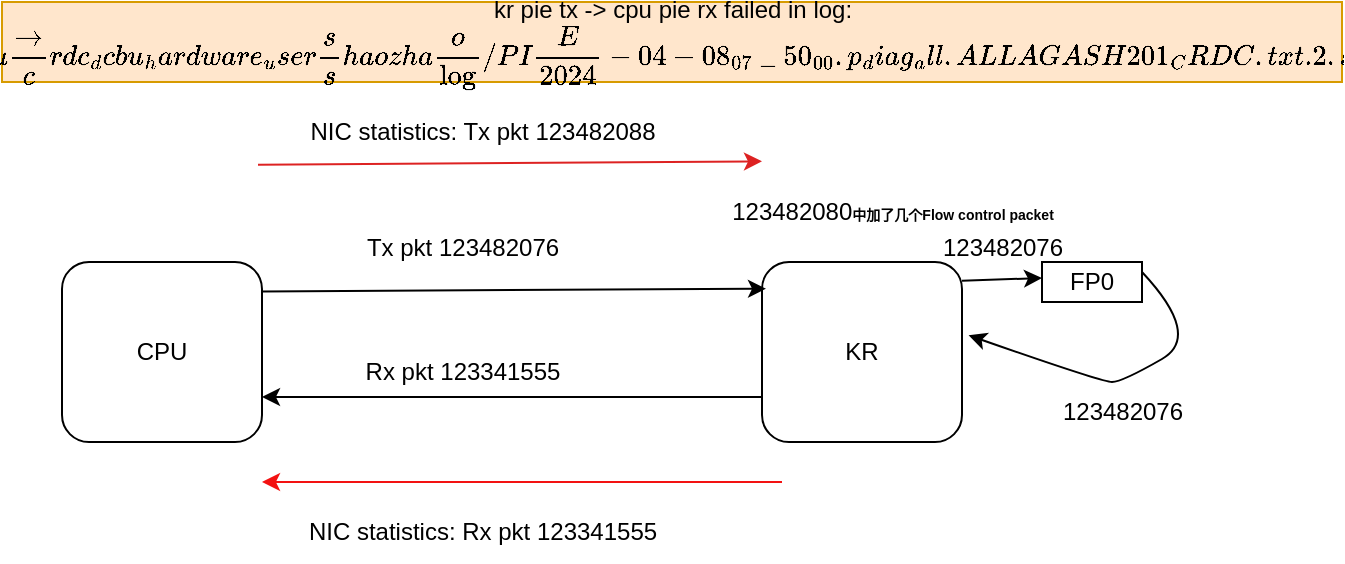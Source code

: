 <mxfile version="24.2.3" type="github">
  <diagram name="Page-1" id="u_pnvPtsbzNKZE1sGwYH">
    <mxGraphModel dx="1026" dy="471" grid="1" gridSize="10" guides="1" tooltips="1" connect="1" arrows="1" fold="1" page="1" pageScale="1" pageWidth="850" pageHeight="1100" math="0" shadow="0">
      <root>
        <mxCell id="0" />
        <mxCell id="1" parent="0" />
        <mxCell id="p6ehjm4Pf0uClENmYK24-1" value="CPU" style="rounded=1;whiteSpace=wrap;html=1;" parent="1" vertex="1">
          <mxGeometry x="100" y="160" width="100" height="90" as="geometry" />
        </mxCell>
        <mxCell id="p6ehjm4Pf0uClENmYK24-2" value="KR" style="rounded=1;whiteSpace=wrap;html=1;" parent="1" vertex="1">
          <mxGeometry x="450" y="160" width="100" height="90" as="geometry" />
        </mxCell>
        <mxCell id="p6ehjm4Pf0uClENmYK24-3" value="" style="endArrow=classic;html=1;rounded=0;entryX=0.02;entryY=0.148;entryDx=0;entryDy=0;entryPerimeter=0;" parent="1" target="p6ehjm4Pf0uClENmYK24-2" edge="1">
          <mxGeometry width="50" height="50" relative="1" as="geometry">
            <mxPoint x="200" y="174.7" as="sourcePoint" />
            <mxPoint x="448" y="140.0" as="targetPoint" />
          </mxGeometry>
        </mxCell>
        <mxCell id="p6ehjm4Pf0uClENmYK24-4" value="Tx pkt&amp;nbsp;123482076" style="text;html=1;align=center;verticalAlign=middle;resizable=0;points=[];autosize=1;strokeColor=none;fillColor=none;" parent="1" vertex="1">
          <mxGeometry x="240" y="138" width="120" height="30" as="geometry" />
        </mxCell>
        <mxCell id="p6ehjm4Pf0uClENmYK24-5" value="Rx pkt&amp;nbsp;123341555" style="text;html=1;align=center;verticalAlign=middle;resizable=0;points=[];autosize=1;strokeColor=none;fillColor=none;" parent="1" vertex="1">
          <mxGeometry x="240" y="200" width="120" height="30" as="geometry" />
        </mxCell>
        <mxCell id="p6ehjm4Pf0uClENmYK24-8" value="" style="endArrow=classic;html=1;rounded=0;entryX=1;entryY=0.75;entryDx=0;entryDy=0;exitX=0;exitY=0.75;exitDx=0;exitDy=0;" parent="1" source="p6ehjm4Pf0uClENmYK24-2" target="p6ehjm4Pf0uClENmYK24-1" edge="1">
          <mxGeometry width="50" height="50" relative="1" as="geometry">
            <mxPoint x="260" y="320" as="sourcePoint" />
            <mxPoint x="310" y="270" as="targetPoint" />
          </mxGeometry>
        </mxCell>
        <mxCell id="p6ehjm4Pf0uClENmYK24-9" value="FP0" style="rounded=0;whiteSpace=wrap;html=1;" parent="1" vertex="1">
          <mxGeometry x="590" y="160" width="50" height="20" as="geometry" />
        </mxCell>
        <mxCell id="p6ehjm4Pf0uClENmYK24-11" value="" style="endArrow=classic;html=1;rounded=0;" parent="1" edge="1">
          <mxGeometry width="50" height="50" relative="1" as="geometry">
            <mxPoint x="550" y="169.38" as="sourcePoint" />
            <mxPoint x="590" y="168" as="targetPoint" />
          </mxGeometry>
        </mxCell>
        <mxCell id="p6ehjm4Pf0uClENmYK24-13" value="123482076" style="text;html=1;align=center;verticalAlign=middle;resizable=0;points=[];autosize=1;strokeColor=none;fillColor=none;" parent="1" vertex="1">
          <mxGeometry x="530" y="138" width="80" height="30" as="geometry" />
        </mxCell>
        <mxCell id="p6ehjm4Pf0uClENmYK24-16" value="" style="curved=1;endArrow=classic;html=1;rounded=0;exitX=1;exitY=0.25;exitDx=0;exitDy=0;entryX=1.033;entryY=0.407;entryDx=0;entryDy=0;entryPerimeter=0;" parent="1" source="p6ehjm4Pf0uClENmYK24-9" target="p6ehjm4Pf0uClENmYK24-2" edge="1">
          <mxGeometry width="50" height="50" relative="1" as="geometry">
            <mxPoint x="620" y="270" as="sourcePoint" />
            <mxPoint x="600" y="320" as="targetPoint" />
            <Array as="points">
              <mxPoint x="670" y="197" />
              <mxPoint x="630" y="220" />
              <mxPoint x="620" y="220" />
            </Array>
          </mxGeometry>
        </mxCell>
        <mxCell id="p6ehjm4Pf0uClENmYK24-17" value="123482076" style="text;html=1;align=center;verticalAlign=middle;resizable=0;points=[];autosize=1;strokeColor=none;fillColor=none;" parent="1" vertex="1">
          <mxGeometry x="590" y="220" width="80" height="30" as="geometry" />
        </mxCell>
        <mxCell id="p6ehjm4Pf0uClENmYK24-18" value="123482080&lt;font style=&quot;font-size: 7px;&quot;&gt;&lt;b&gt;中加了几个Flow control packet&lt;/b&gt;&lt;/font&gt;" style="text;html=1;align=center;verticalAlign=middle;resizable=0;points=[];autosize=1;strokeColor=none;fillColor=none;" parent="1" vertex="1">
          <mxGeometry x="425" y="120" width="180" height="30" as="geometry" />
        </mxCell>
        <mxCell id="p6ehjm4Pf0uClENmYK24-19" value="" style="endArrow=classic;html=1;rounded=0;entryX=0.02;entryY=0.148;entryDx=0;entryDy=0;entryPerimeter=0;strokeColor=#dd2222;" parent="1" edge="1">
          <mxGeometry width="50" height="50" relative="1" as="geometry">
            <mxPoint x="198" y="111.38" as="sourcePoint" />
            <mxPoint x="450" y="109.68" as="targetPoint" />
          </mxGeometry>
        </mxCell>
        <mxCell id="p6ehjm4Pf0uClENmYK24-20" value="NIC statistics: Tx pkt&amp;nbsp;123482088" style="text;html=1;align=center;verticalAlign=middle;resizable=0;points=[];autosize=1;strokeColor=none;fillColor=none;" parent="1" vertex="1">
          <mxGeometry x="210" y="80" width="200" height="30" as="geometry" />
        </mxCell>
        <mxCell id="p6ehjm4Pf0uClENmYK24-21" value="NIC statistics: Rx pkt&amp;nbsp;123341555" style="text;html=1;align=center;verticalAlign=middle;resizable=0;points=[];autosize=1;strokeColor=none;fillColor=none;" parent="1" vertex="1">
          <mxGeometry x="210" y="280" width="200" height="30" as="geometry" />
        </mxCell>
        <mxCell id="p6ehjm4Pf0uClENmYK24-22" value="" style="endArrow=classic;html=1;rounded=0;strokeColor=#f31212;" parent="1" edge="1">
          <mxGeometry width="50" height="50" relative="1" as="geometry">
            <mxPoint x="460" y="270" as="sourcePoint" />
            <mxPoint x="200" y="270" as="targetPoint" />
          </mxGeometry>
        </mxCell>
        <mxCell id="B4Eu49O-TY1mD8JnK-bX-1" value="&lt;div&gt;kr pie tx -&amp;gt; cpu pie rx failed in log:&lt;/div&gt;&lt;div&gt;`/auto/crdc_dcbu_hardware_users/shaozhao/log/PIE/2024-04-08_07_50_00.p_diag_all.ALLAGASH201_CRDC.txt.2.ssh`&lt;/div&gt;" style="text;html=1;align=center;verticalAlign=middle;resizable=0;points=[];autosize=1;strokeColor=#d79b00;fillColor=#ffe6cc;" parent="1" vertex="1">
          <mxGeometry x="70" y="30" width="670" height="40" as="geometry" />
        </mxCell>
      </root>
    </mxGraphModel>
  </diagram>
</mxfile>
